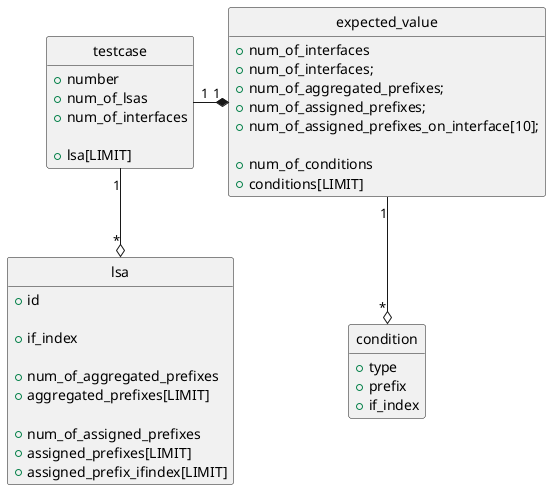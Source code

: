 @startuml

class testcase {

	+number
	+num_of_lsas
	+num_of_interfaces

	+lsa[LIMIT]

}

class lsa {

	+id
	
	+if_index

	+num_of_aggregated_prefixes
  +aggregated_prefixes[LIMIT]
	
	+num_of_assigned_prefixes 
	+assigned_prefixes[LIMIT]
	+assigned_prefix_ifindex[LIMIT]

}

class expected_value {

 	+num_of_interfaces
  +num_of_interfaces;
  +num_of_aggregated_prefixes;
	+num_of_assigned_prefixes;
	+num_of_assigned_prefixes_on_interface[10];

	+num_of_conditions
	+conditions[LIMIT]

}

class condition {
	+type
	+prefix
	+if_index
}

testcase "1" --o "*" lsa
testcase "1" -* "1" expected_value
expected_value "1" --o "*" condition

hide circle
hide methods
@enduml
